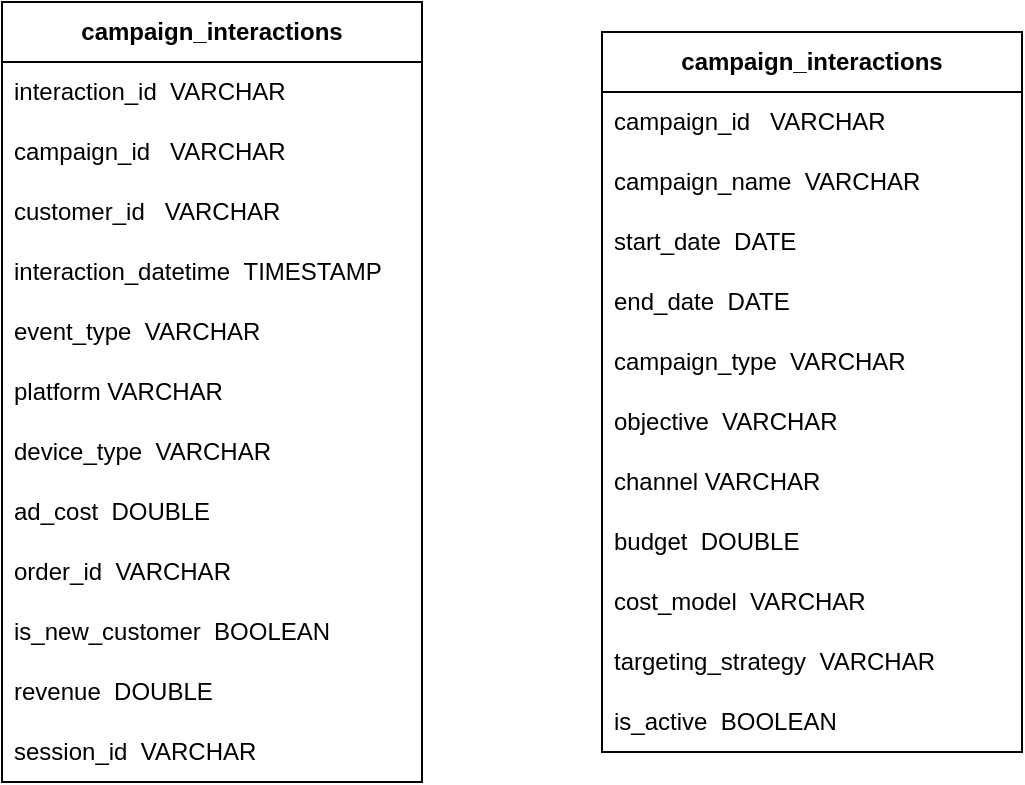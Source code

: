 <mxfile version="26.2.14">
  <diagram name="Page-1" id="RjtcbGioJrYerGQ6BFPE">
    <mxGraphModel dx="1106" dy="598" grid="1" gridSize="10" guides="1" tooltips="1" connect="1" arrows="1" fold="1" page="1" pageScale="1" pageWidth="850" pageHeight="1100" math="0" shadow="0">
      <root>
        <mxCell id="0" />
        <mxCell id="1" parent="0" />
        <mxCell id="FMMBPF4qHyom4YLV1UgV-3" value="&lt;span style=&quot;font-weight: 700;&quot;&gt;campaign_interactions&lt;/span&gt;" style="swimlane;fontStyle=0;childLayout=stackLayout;horizontal=1;startSize=30;horizontalStack=0;resizeParent=1;resizeParentMax=0;resizeLast=0;collapsible=1;marginBottom=0;whiteSpace=wrap;html=1;" vertex="1" parent="1">
          <mxGeometry x="30" y="140" width="210" height="390" as="geometry" />
        </mxCell>
        <mxCell id="FMMBPF4qHyom4YLV1UgV-4" value="interaction_id&amp;nbsp;&amp;nbsp;VARCHAR" style="text;strokeColor=none;fillColor=none;align=left;verticalAlign=middle;spacingLeft=4;spacingRight=4;overflow=hidden;points=[[0,0.5],[1,0.5]];portConstraint=eastwest;rotatable=0;whiteSpace=wrap;html=1;" vertex="1" parent="FMMBPF4qHyom4YLV1UgV-3">
          <mxGeometry y="30" width="210" height="30" as="geometry" />
        </mxCell>
        <mxCell id="FMMBPF4qHyom4YLV1UgV-5" value="campaign_id&amp;nbsp; &amp;nbsp;VARCHAR" style="text;strokeColor=none;fillColor=none;align=left;verticalAlign=middle;spacingLeft=4;spacingRight=4;overflow=hidden;points=[[0,0.5],[1,0.5]];portConstraint=eastwest;rotatable=0;whiteSpace=wrap;html=1;" vertex="1" parent="FMMBPF4qHyom4YLV1UgV-3">
          <mxGeometry y="60" width="210" height="30" as="geometry" />
        </mxCell>
        <mxCell id="FMMBPF4qHyom4YLV1UgV-6" value="customer_id&amp;nbsp; &amp;nbsp;VARCHAR" style="text;strokeColor=none;fillColor=none;align=left;verticalAlign=middle;spacingLeft=4;spacingRight=4;overflow=hidden;points=[[0,0.5],[1,0.5]];portConstraint=eastwest;rotatable=0;whiteSpace=wrap;html=1;" vertex="1" parent="FMMBPF4qHyom4YLV1UgV-3">
          <mxGeometry y="90" width="210" height="30" as="geometry" />
        </mxCell>
        <mxCell id="FMMBPF4qHyom4YLV1UgV-11" value="interaction_datetime&amp;nbsp;&amp;nbsp;TIMESTAMP" style="text;strokeColor=none;fillColor=none;align=left;verticalAlign=middle;spacingLeft=4;spacingRight=4;overflow=hidden;points=[[0,0.5],[1,0.5]];portConstraint=eastwest;rotatable=0;whiteSpace=wrap;html=1;" vertex="1" parent="FMMBPF4qHyom4YLV1UgV-3">
          <mxGeometry y="120" width="210" height="30" as="geometry" />
        </mxCell>
        <mxCell id="FMMBPF4qHyom4YLV1UgV-12" value="event_type&amp;nbsp; VARCHAR" style="text;strokeColor=none;fillColor=none;align=left;verticalAlign=middle;spacingLeft=4;spacingRight=4;overflow=hidden;points=[[0,0.5],[1,0.5]];portConstraint=eastwest;rotatable=0;whiteSpace=wrap;html=1;" vertex="1" parent="FMMBPF4qHyom4YLV1UgV-3">
          <mxGeometry y="150" width="210" height="30" as="geometry" />
        </mxCell>
        <mxCell id="FMMBPF4qHyom4YLV1UgV-13" value="platform&amp;nbsp;VARCHAR" style="text;strokeColor=none;fillColor=none;align=left;verticalAlign=middle;spacingLeft=4;spacingRight=4;overflow=hidden;points=[[0,0.5],[1,0.5]];portConstraint=eastwest;rotatable=0;whiteSpace=wrap;html=1;" vertex="1" parent="FMMBPF4qHyom4YLV1UgV-3">
          <mxGeometry y="180" width="210" height="30" as="geometry" />
        </mxCell>
        <mxCell id="FMMBPF4qHyom4YLV1UgV-14" value="device_type&amp;nbsp; VARCHAR" style="text;strokeColor=none;fillColor=none;align=left;verticalAlign=middle;spacingLeft=4;spacingRight=4;overflow=hidden;points=[[0,0.5],[1,0.5]];portConstraint=eastwest;rotatable=0;whiteSpace=wrap;html=1;" vertex="1" parent="FMMBPF4qHyom4YLV1UgV-3">
          <mxGeometry y="210" width="210" height="30" as="geometry" />
        </mxCell>
        <mxCell id="FMMBPF4qHyom4YLV1UgV-15" value="ad_cost&amp;nbsp;&amp;nbsp;DOUBLE" style="text;strokeColor=none;fillColor=none;align=left;verticalAlign=middle;spacingLeft=4;spacingRight=4;overflow=hidden;points=[[0,0.5],[1,0.5]];portConstraint=eastwest;rotatable=0;whiteSpace=wrap;html=1;" vertex="1" parent="FMMBPF4qHyom4YLV1UgV-3">
          <mxGeometry y="240" width="210" height="30" as="geometry" />
        </mxCell>
        <mxCell id="FMMBPF4qHyom4YLV1UgV-16" value="order_id&amp;nbsp; VARCHAR" style="text;strokeColor=none;fillColor=none;align=left;verticalAlign=middle;spacingLeft=4;spacingRight=4;overflow=hidden;points=[[0,0.5],[1,0.5]];portConstraint=eastwest;rotatable=0;whiteSpace=wrap;html=1;" vertex="1" parent="FMMBPF4qHyom4YLV1UgV-3">
          <mxGeometry y="270" width="210" height="30" as="geometry" />
        </mxCell>
        <mxCell id="FMMBPF4qHyom4YLV1UgV-17" value="is_new_customer&amp;nbsp;&amp;nbsp;BOOLEAN" style="text;strokeColor=none;fillColor=none;align=left;verticalAlign=middle;spacingLeft=4;spacingRight=4;overflow=hidden;points=[[0,0.5],[1,0.5]];portConstraint=eastwest;rotatable=0;whiteSpace=wrap;html=1;" vertex="1" parent="FMMBPF4qHyom4YLV1UgV-3">
          <mxGeometry y="300" width="210" height="30" as="geometry" />
        </mxCell>
        <mxCell id="FMMBPF4qHyom4YLV1UgV-18" value="revenue&amp;nbsp;&amp;nbsp;DOUBLE" style="text;strokeColor=none;fillColor=none;align=left;verticalAlign=middle;spacingLeft=4;spacingRight=4;overflow=hidden;points=[[0,0.5],[1,0.5]];portConstraint=eastwest;rotatable=0;whiteSpace=wrap;html=1;" vertex="1" parent="FMMBPF4qHyom4YLV1UgV-3">
          <mxGeometry y="330" width="210" height="30" as="geometry" />
        </mxCell>
        <mxCell id="FMMBPF4qHyom4YLV1UgV-19" value="session_id&amp;nbsp; VARCHAR" style="text;strokeColor=none;fillColor=none;align=left;verticalAlign=middle;spacingLeft=4;spacingRight=4;overflow=hidden;points=[[0,0.5],[1,0.5]];portConstraint=eastwest;rotatable=0;whiteSpace=wrap;html=1;" vertex="1" parent="FMMBPF4qHyom4YLV1UgV-3">
          <mxGeometry y="360" width="210" height="30" as="geometry" />
        </mxCell>
        <mxCell id="FMMBPF4qHyom4YLV1UgV-20" value="&lt;span style=&quot;font-weight: 700;&quot;&gt;campaign_interactions&lt;/span&gt;" style="swimlane;fontStyle=0;childLayout=stackLayout;horizontal=1;startSize=30;horizontalStack=0;resizeParent=1;resizeParentMax=0;resizeLast=0;collapsible=1;marginBottom=0;whiteSpace=wrap;html=1;" vertex="1" parent="1">
          <mxGeometry x="330" y="155" width="210" height="360" as="geometry" />
        </mxCell>
        <mxCell id="FMMBPF4qHyom4YLV1UgV-22" value="campaign_id&amp;nbsp; &amp;nbsp;VARCHAR" style="text;strokeColor=none;fillColor=none;align=left;verticalAlign=middle;spacingLeft=4;spacingRight=4;overflow=hidden;points=[[0,0.5],[1,0.5]];portConstraint=eastwest;rotatable=0;whiteSpace=wrap;html=1;" vertex="1" parent="FMMBPF4qHyom4YLV1UgV-20">
          <mxGeometry y="30" width="210" height="30" as="geometry" />
        </mxCell>
        <mxCell id="FMMBPF4qHyom4YLV1UgV-23" value="campaign_name&amp;nbsp; VARCHAR" style="text;strokeColor=none;fillColor=none;align=left;verticalAlign=middle;spacingLeft=4;spacingRight=4;overflow=hidden;points=[[0,0.5],[1,0.5]];portConstraint=eastwest;rotatable=0;whiteSpace=wrap;html=1;" vertex="1" parent="FMMBPF4qHyom4YLV1UgV-20">
          <mxGeometry y="60" width="210" height="30" as="geometry" />
        </mxCell>
        <mxCell id="FMMBPF4qHyom4YLV1UgV-24" value="start_date&amp;nbsp; DATE" style="text;strokeColor=none;fillColor=none;align=left;verticalAlign=middle;spacingLeft=4;spacingRight=4;overflow=hidden;points=[[0,0.5],[1,0.5]];portConstraint=eastwest;rotatable=0;whiteSpace=wrap;html=1;" vertex="1" parent="FMMBPF4qHyom4YLV1UgV-20">
          <mxGeometry y="90" width="210" height="30" as="geometry" />
        </mxCell>
        <mxCell id="FMMBPF4qHyom4YLV1UgV-25" value="end_date&amp;nbsp; DATE" style="text;strokeColor=none;fillColor=none;align=left;verticalAlign=middle;spacingLeft=4;spacingRight=4;overflow=hidden;points=[[0,0.5],[1,0.5]];portConstraint=eastwest;rotatable=0;whiteSpace=wrap;html=1;" vertex="1" parent="FMMBPF4qHyom4YLV1UgV-20">
          <mxGeometry y="120" width="210" height="30" as="geometry" />
        </mxCell>
        <mxCell id="FMMBPF4qHyom4YLV1UgV-26" value="campaign_type&amp;nbsp; VARCHAR" style="text;strokeColor=none;fillColor=none;align=left;verticalAlign=middle;spacingLeft=4;spacingRight=4;overflow=hidden;points=[[0,0.5],[1,0.5]];portConstraint=eastwest;rotatable=0;whiteSpace=wrap;html=1;" vertex="1" parent="FMMBPF4qHyom4YLV1UgV-20">
          <mxGeometry y="150" width="210" height="30" as="geometry" />
        </mxCell>
        <mxCell id="FMMBPF4qHyom4YLV1UgV-27" value="objective&amp;nbsp; VARCHAR" style="text;strokeColor=none;fillColor=none;align=left;verticalAlign=middle;spacingLeft=4;spacingRight=4;overflow=hidden;points=[[0,0.5],[1,0.5]];portConstraint=eastwest;rotatable=0;whiteSpace=wrap;html=1;" vertex="1" parent="FMMBPF4qHyom4YLV1UgV-20">
          <mxGeometry y="180" width="210" height="30" as="geometry" />
        </mxCell>
        <mxCell id="FMMBPF4qHyom4YLV1UgV-28" value="channel VARCHAR" style="text;strokeColor=none;fillColor=none;align=left;verticalAlign=middle;spacingLeft=4;spacingRight=4;overflow=hidden;points=[[0,0.5],[1,0.5]];portConstraint=eastwest;rotatable=0;whiteSpace=wrap;html=1;" vertex="1" parent="FMMBPF4qHyom4YLV1UgV-20">
          <mxGeometry y="210" width="210" height="30" as="geometry" />
        </mxCell>
        <mxCell id="FMMBPF4qHyom4YLV1UgV-33" value="budget&amp;nbsp; DOUBLE" style="text;strokeColor=none;fillColor=none;align=left;verticalAlign=middle;spacingLeft=4;spacingRight=4;overflow=hidden;points=[[0,0.5],[1,0.5]];portConstraint=eastwest;rotatable=0;whiteSpace=wrap;html=1;" vertex="1" parent="FMMBPF4qHyom4YLV1UgV-20">
          <mxGeometry y="240" width="210" height="30" as="geometry" />
        </mxCell>
        <mxCell id="FMMBPF4qHyom4YLV1UgV-34" value="cost_model&amp;nbsp; VARCHAR" style="text;strokeColor=none;fillColor=none;align=left;verticalAlign=middle;spacingLeft=4;spacingRight=4;overflow=hidden;points=[[0,0.5],[1,0.5]];portConstraint=eastwest;rotatable=0;whiteSpace=wrap;html=1;" vertex="1" parent="FMMBPF4qHyom4YLV1UgV-20">
          <mxGeometry y="270" width="210" height="30" as="geometry" />
        </mxCell>
        <mxCell id="FMMBPF4qHyom4YLV1UgV-35" value="targeting_strategy&amp;nbsp; VARCHAR" style="text;strokeColor=none;fillColor=none;align=left;verticalAlign=middle;spacingLeft=4;spacingRight=4;overflow=hidden;points=[[0,0.5],[1,0.5]];portConstraint=eastwest;rotatable=0;whiteSpace=wrap;html=1;" vertex="1" parent="FMMBPF4qHyom4YLV1UgV-20">
          <mxGeometry y="300" width="210" height="30" as="geometry" />
        </mxCell>
        <mxCell id="FMMBPF4qHyom4YLV1UgV-36" value="is_active&amp;nbsp; BOOLEAN" style="text;strokeColor=none;fillColor=none;align=left;verticalAlign=middle;spacingLeft=4;spacingRight=4;overflow=hidden;points=[[0,0.5],[1,0.5]];portConstraint=eastwest;rotatable=0;whiteSpace=wrap;html=1;" vertex="1" parent="FMMBPF4qHyom4YLV1UgV-20">
          <mxGeometry y="330" width="210" height="30" as="geometry" />
        </mxCell>
      </root>
    </mxGraphModel>
  </diagram>
</mxfile>
